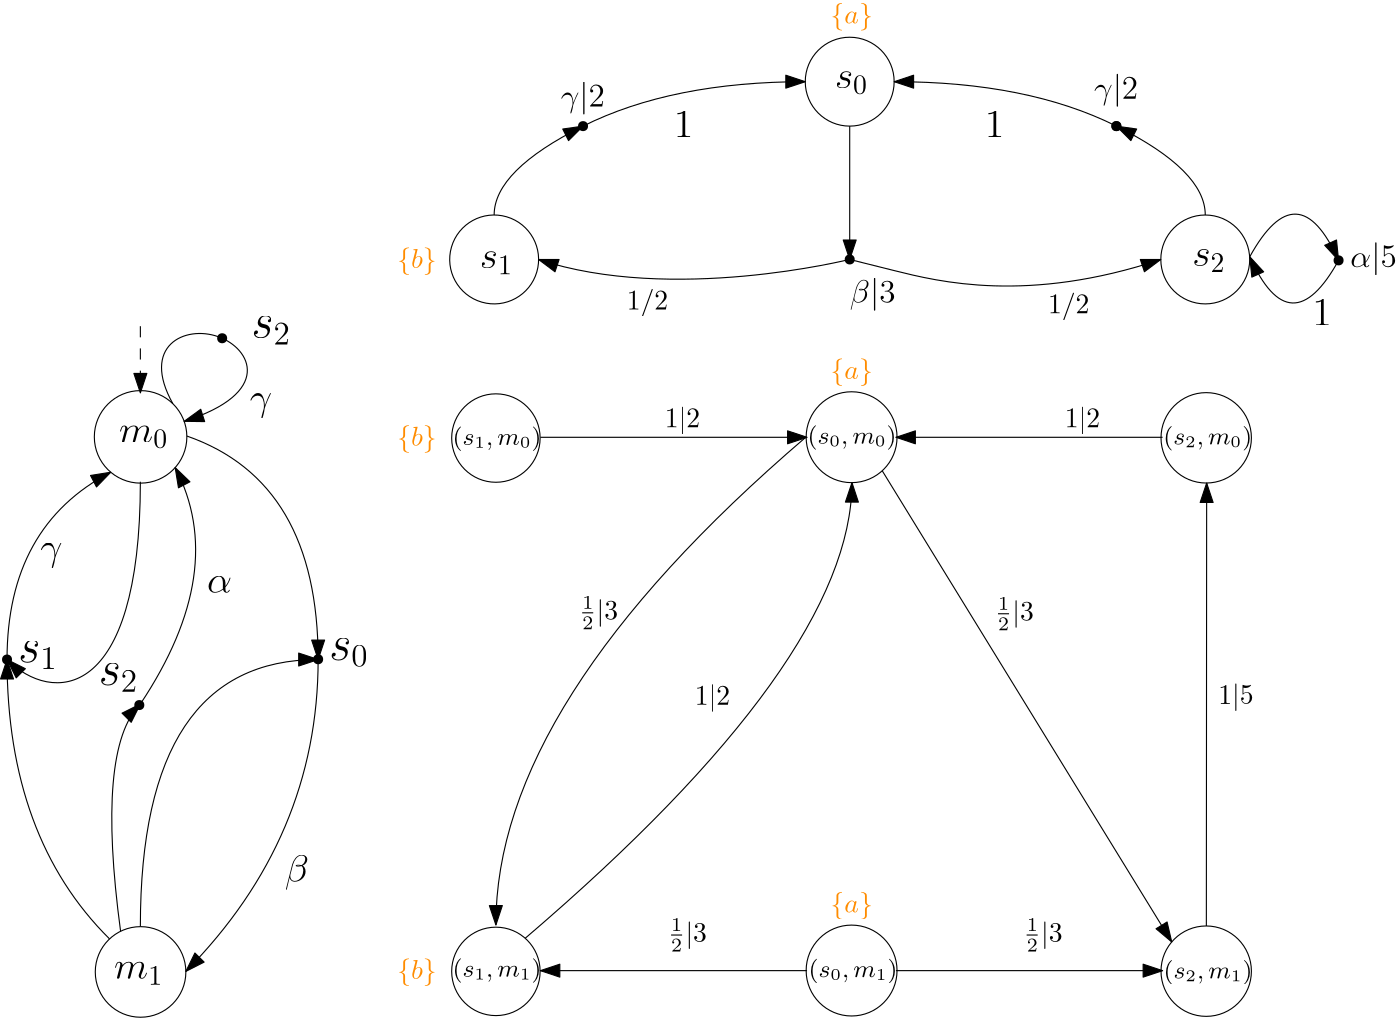 <?xml version="1.0"?>
<!DOCTYPE ipe SYSTEM "ipe.dtd">
<ipe version="70206" creator="Ipe 7.2.6">
<info created="D:20161207175547" modified="D:20180305164054"/>
<ipestyle name="basic">
<symbol name="arrow/arc(spx)">
<path stroke="sym-stroke" fill="sym-stroke" pen="sym-pen">
0 0 m
-1 0.333 l
-1 -0.333 l
h
</path>
</symbol>
<symbol name="arrow/farc(spx)">
<path stroke="sym-stroke" fill="white" pen="sym-pen">
0 0 m
-1 0.333 l
-1 -0.333 l
h
</path>
</symbol>
<symbol name="arrow/ptarc(spx)">
<path stroke="sym-stroke" fill="sym-stroke" pen="sym-pen">
0 0 m
-1 0.333 l
-0.8 0 l
-1 -0.333 l
h
</path>
</symbol>
<symbol name="arrow/fptarc(spx)">
<path stroke="sym-stroke" fill="white" pen="sym-pen">
0 0 m
-1 0.333 l
-0.8 0 l
-1 -0.333 l
h
</path>
</symbol>
<symbol name="mark/circle(sx)" transformations="translations">
<path fill="sym-stroke">
0.6 0 0 0.6 0 0 e
0.4 0 0 0.4 0 0 e
</path>
</symbol>
<symbol name="mark/disk(sx)" transformations="translations">
<path fill="sym-stroke">
0.6 0 0 0.6 0 0 e
</path>
</symbol>
<symbol name="mark/fdisk(sfx)" transformations="translations">
<group>
<path fill="sym-fill">
0.5 0 0 0.5 0 0 e
</path>
<path fill="sym-stroke" fillrule="eofill">
0.6 0 0 0.6 0 0 e
0.4 0 0 0.4 0 0 e
</path>
</group>
</symbol>
<symbol name="mark/box(sx)" transformations="translations">
<path fill="sym-stroke" fillrule="eofill">
-0.6 -0.6 m
0.6 -0.6 l
0.6 0.6 l
-0.6 0.6 l
h
-0.4 -0.4 m
0.4 -0.4 l
0.4 0.4 l
-0.4 0.4 l
h
</path>
</symbol>
<symbol name="mark/square(sx)" transformations="translations">
<path fill="sym-stroke">
-0.6 -0.6 m
0.6 -0.6 l
0.6 0.6 l
-0.6 0.6 l
h
</path>
</symbol>
<symbol name="mark/fsquare(sfx)" transformations="translations">
<group>
<path fill="sym-fill">
-0.5 -0.5 m
0.5 -0.5 l
0.5 0.5 l
-0.5 0.5 l
h
</path>
<path fill="sym-stroke" fillrule="eofill">
-0.6 -0.6 m
0.6 -0.6 l
0.6 0.6 l
-0.6 0.6 l
h
-0.4 -0.4 m
0.4 -0.4 l
0.4 0.4 l
-0.4 0.4 l
h
</path>
</group>
</symbol>
<symbol name="mark/cross(sx)" transformations="translations">
<group>
<path fill="sym-stroke">
-0.43 -0.57 m
0.57 0.43 l
0.43 0.57 l
-0.57 -0.43 l
h
</path>
<path fill="sym-stroke">
-0.43 0.57 m
0.57 -0.43 l
0.43 -0.57 l
-0.57 0.43 l
h
</path>
</group>
</symbol>
<symbol name="arrow/fnormal(spx)">
<path stroke="sym-stroke" fill="white" pen="sym-pen">
0 0 m
-1 0.333 l
-1 -0.333 l
h
</path>
</symbol>
<symbol name="arrow/pointed(spx)">
<path stroke="sym-stroke" fill="sym-stroke" pen="sym-pen">
0 0 m
-1 0.333 l
-0.8 0 l
-1 -0.333 l
h
</path>
</symbol>
<symbol name="arrow/fpointed(spx)">
<path stroke="sym-stroke" fill="white" pen="sym-pen">
0 0 m
-1 0.333 l
-0.8 0 l
-1 -0.333 l
h
</path>
</symbol>
<symbol name="arrow/linear(spx)">
<path stroke="sym-stroke" pen="sym-pen">
-1 0.333 m
0 0 l
-1 -0.333 l
</path>
</symbol>
<symbol name="arrow/fdouble(spx)">
<path stroke="sym-stroke" fill="white" pen="sym-pen">
0 0 m
-1 0.333 l
-1 -0.333 l
h
-1 0 m
-2 0.333 l
-2 -0.333 l
h
</path>
</symbol>
<symbol name="arrow/double(spx)">
<path stroke="sym-stroke" fill="sym-stroke" pen="sym-pen">
0 0 m
-1 0.333 l
-1 -0.333 l
h
-1 0 m
-2 0.333 l
-2 -0.333 l
h
</path>
</symbol>
<pen name="heavier" value="0.8"/>
<pen name="fat" value="1.2"/>
<pen name="ultrafat" value="2"/>
<symbolsize name="large" value="5"/>
<symbolsize name="small" value="2"/>
<symbolsize name="tiny" value="1.1"/>
<arrowsize name="large" value="10"/>
<arrowsize name="small" value="5"/>
<arrowsize name="tiny" value="3"/>
<color name="red" value="1 0 0"/>
<color name="green" value="0 1 0"/>
<color name="blue" value="0 0 1"/>
<color name="yellow" value="1 1 0"/>
<color name="orange" value="1 0.647 0"/>
<color name="gold" value="1 0.843 0"/>
<color name="purple" value="0.627 0.125 0.941"/>
<color name="gray" value="0.745"/>
<color name="brown" value="0.647 0.165 0.165"/>
<color name="navy" value="0 0 0.502"/>
<color name="pink" value="1 0.753 0.796"/>
<color name="seagreen" value="0.18 0.545 0.341"/>
<color name="turquoise" value="0.251 0.878 0.816"/>
<color name="violet" value="0.933 0.51 0.933"/>
<color name="darkblue" value="0 0 0.545"/>
<color name="darkcyan" value="0 0.545 0.545"/>
<color name="darkgray" value="0.663"/>
<color name="darkgreen" value="0 0.392 0"/>
<color name="darkmagenta" value="0.545 0 0.545"/>
<color name="darkorange" value="1 0.549 0"/>
<color name="darkred" value="0.545 0 0"/>
<color name="lightblue" value="0.678 0.847 0.902"/>
<color name="lightcyan" value="0.878 1 1"/>
<color name="lightgray" value="0.827"/>
<color name="lightgreen" value="0.565 0.933 0.565"/>
<color name="lightyellow" value="1 1 0.878"/>
<dashstyle name="dashed" value="[4] 0"/>
<dashstyle name="dotted" value="[1 3] 0"/>
<dashstyle name="dash dotted" value="[4 2 1 2] 0"/>
<dashstyle name="dash dot dotted" value="[4 2 1 2 1 2] 0"/>
<textsize name="large" value="\large"/>
<textsize name="Large" value="\Large"/>
<textsize name="LARGE" value="\LARGE"/>
<textsize name="huge" value="\huge"/>
<textsize name="Huge" value="\Huge"/>
<textsize name="small" value="\small"/>
<textsize name="footnote" value="\footnotesize"/>
<textsize name="tiny" value="\tiny"/>
<textstyle name="center" begin="\begin{center}" end="\end{center}"/>
<textstyle name="itemize" begin="\begin{itemize}" end="\end{itemize}"/>
<textstyle name="item" begin="\begin{itemize}\item{}" end="\end{itemize}"/>
<gridsize name="4 pts" value="4"/>
<gridsize name="8 pts (~3 mm)" value="8"/>
<gridsize name="16 pts (~6 mm)" value="16"/>
<gridsize name="32 pts (~12 mm)" value="32"/>
<gridsize name="10 pts (~3.5 mm)" value="10"/>
<gridsize name="20 pts (~7 mm)" value="20"/>
<gridsize name="14 pts (~5 mm)" value="14"/>
<gridsize name="28 pts (~10 mm)" value="28"/>
<gridsize name="56 pts (~20 mm)" value="56"/>
<anglesize name="90 deg" value="90"/>
<anglesize name="60 deg" value="60"/>
<anglesize name="45 deg" value="45"/>
<anglesize name="30 deg" value="30"/>
<anglesize name="22.5 deg" value="22.5"/>
<opacity name="10%" value="0.1"/>
<opacity name="30%" value="0.3"/>
<opacity name="50%" value="0.5"/>
<opacity name="75%" value="0.75"/>
<tiling name="falling" angle="-60" step="4" width="1"/>
<tiling name="rising" angle="30" step="4" width="1"/>
</ipestyle>
<page>
<layer name="alpha"/>
<view layers="alpha" active="alpha"/>
<path layer="alpha" matrix="1 0 0 1 95.3637 64.03" stroke="black">
16 0 0 16 224 736 e
</path>
<path matrix="0.960141 -0.279517 0.279517 0.960141 -88.6453 117.649" stroke="black">
16 0 0 16 96 672 e
</path>
<path matrix="1 0 0 1 95.3637 64.03" stroke="black">
16 0 0 16 352 672 e
</path>
<text matrix="1 0 0 1 89.9497 61.6289" transformations="translations" pos="224 736" stroke="black" type="label" width="12.096" height="6.179" depth="2.15" valign="baseline" size="Large" style="math">s_0</text>
<text matrix="1 0 0 1 90.6403 61.6743" transformations="translations" pos="352 672" stroke="black" type="label" width="12.096" height="6.179" depth="2.15" valign="baseline" size="Large" style="math">s_2</text>
<text matrix="1 0 0 1 90.1179 60.8841" transformations="translations" pos="96 672" stroke="black" type="label" width="12.096" height="6.179" depth="2.15" valign="baseline" size="Large" style="math">s_1</text>
<path matrix="1 0 0 1 95.3637 64.03" stroke="black" rarrow="normal/normal">
224 672 m
224 720 l
224 720 l
</path>
<use matrix="1 0 0 1 95.3637 64.03" name="mark/disk(sx)" pos="224 672" size="normal" stroke="black"/>
<path matrix="1 0 0 1 95.3637 64.03" stroke="black" rarrow="normal/normal">
336 672 m
288 656
224 672
224 672
224 672 c
</path>
<path matrix="1 0.00031801 -0.00031801 1 95.5749 63.9766" stroke="black" rarrow="normal/normal">
112 672 m
160 656
224 672
224 672 c
</path>
<path matrix="1 0 0 1 95.3637 64.03" stroke="black" rarrow="normal/normal">
208 736 m
160 736
128 720 c
</path>
<use matrix="1 0 0 1 95.3637 64.03" name="mark/disk(sx)" pos="128 720" size="normal" stroke="black"/>
<path matrix="1 0 0 1 95.3637 64.03" stroke="black" rarrow="normal/normal">
128 720 m
96 704
96 688 c
</path>
<path matrix="1 0 0 1 95.3637 64.03" stroke="black" rarrow="normal/normal">
240 736 m
288 736
320 720 c
</path>
<use matrix="1 0 0 1 95.3637 64.03" name="mark/disk(sx)" pos="320 720" size="normal" stroke="black"/>
<use matrix="1 0 0 1 95.3637 64.03" name="mark/disk(sx)" pos="320 720" size="normal" stroke="black"/>
<path matrix="1 0 0 1 95.3637 64.03" stroke="black" rarrow="normal/normal">
320 720 m
352 704
352 688 c
</path>
<use matrix="-0.999162 0.0409276 -0.0409276 -0.999162 570.82 1405.17" name="mark/disk(sx)" pos="48 672" size="normal" stroke="black"/>
<path matrix="-0.999162 0.0409276 -0.0409276 -0.999162 570.82 1405.17" stroke="black" rarrow="normal/normal">
80 672 m
64 704
48 672 c
</path>
<path matrix="-0.999162 0.0409276 -0.0409276 -0.999162 570.82 1405.17" stroke="black" rarrow="normal/normal">
48 672 m
64 640
80 672 c
</path>
<text matrix="1 0 0 1 95.3637 48.488" transformations="translations" pos="224 672" stroke="black" type="label" width="16.445" height="8.965" depth="2.99" valign="baseline" size="large" style="math">\beta|3</text>
<text matrix="1 0 0 1 87.2967 73.854" transformations="translations" pos="320 720" stroke="black" type="label" width="15.896" height="8.965" depth="2.99" valign="baseline" size="large" style="math">\gamma|2</text>
<text matrix="1 0 0 1 87.2967 71.064" transformations="translations" pos="128 720" stroke="black" type="label" width="15.896" height="8.965" depth="2.99" valign="baseline" size="large" style="math">\gamma|2</text>
<text matrix="-0.999162 0.0409276 -0.0409276 -0.999162 575.06 1402.69" transformations="translations" pos="48 672" stroke="black" type="label" width="16.696" height="8.965" depth="2.99" valign="baseline" size="large" style="math">\alpha|5</text>
<text matrix="1 0 0 1 102.725 76.6831" transformations="translations" pos="288 640" stroke="black" type="label" width="14.944" height="7.473" depth="2.49" valign="baseline">1/2</text>
<text matrix="1 0 0 1 79.0722 78.0226" transformations="translations" pos="160 640" stroke="black" type="label" width="14.944" height="7.473" depth="2.49" valign="baseline">1/2</text>
<path matrix="1 0 0 1 32.1737 -0.566123" stroke="black">
16.6541 0 0 16.6541 31.9073 672.727 e
</path>
<path matrix="1 0 0 1 32.1737 -0.566123" stroke="black">
16.3058 0 0 16.3058 31.8992 480.102 e
</path>
<text matrix="1 0 0 1 -7.74792 -1.98643" transformations="translations" pos="64.081 672.161" stroke="black" type="label" width="17.767" height="6.179" depth="2.15" valign="baseline" size="Large" style="math">m_0</text>
<text matrix="1 0 0 1 -4.76166 -1.21848" transformations="translations" pos="59.3112 478.317" stroke="black" type="label" width="17.767" height="6.179" depth="2.15" valign="baseline" size="Large" style="math">m_1</text>
<path stroke="black">
16.3591 0 0 16.3591 320.042 672.039 e
</path>
<text matrix="1 0 0 1 -15.8339 -2.32152" transformations="translations" pos="320.042 672.039" stroke="black" type="label" width="31.977" height="6.726" depth="2.24" valign="baseline" size="small" style="math">(s_0, m_0)</text>
<path stroke="black">
15.9178 0 0 15.9178 191.993 479.735 e
</path>
<path matrix="1 0 0 1 0.12232 0.843732" stroke="black">
16.2708 0 0 16.2708 447.58 478.971 e
</path>
<text matrix="1 0 0 1 -15.5936 -1.91837" transformations="translations" pos="191.993 479.735" stroke="black" type="label" width="31.977" height="6.726" depth="2.24" valign="baseline" size="small" style="math">(s_1, m_1)</text>
<text matrix="1 0 0 1 -15.3581 -2.63118" transformations="translations" pos="447.702 479.815" stroke="black" type="label" width="31.977" height="6.726" depth="2.24" valign="baseline" size="small" style="math">(s_2, m_1)</text>
<path stroke="black" rarrow="normal/normal">
191.995 496.423 m
191.774 576.365
303.494 671.98 c
</path>
<text matrix="1 0 0 1 0 -4.95" transformations="translations" pos="221.86 611.277" stroke="black" type="label" width="14.111" height="8.422" depth="3.43" valign="baseline" style="math">\frac{1}{2}|3</text>
<text matrix="1 0 0 1 -51.8045 5.23949" transformations="translations" pos="423.364 600.746" stroke="black" type="label" width="14.111" height="8.422" depth="3.43" valign="baseline" style="math">\frac{1}{2}|3</text>
<path stroke="black" dash="dashed" arrow="normal/normal">
64 712 m
64 688 l
</path>
<path stroke="black" arrow="normal/normal">
52.9066 491.418 m
16 528
16 592 c
</path>
<use name="mark/disk(sx)" pos="16 592" size="normal" stroke="black"/>
<path stroke="black" arrow="normal/normal">
16 592 m
16 640
53.3419 659.432 c
</path>
<text matrix="1 0 0 1 4.00138 -0.781859" transformations="translations" pos="16 592" stroke="black" type="label" width="14.291" height="7.415" depth="2.58" valign="baseline" size="LARGE" style="math">s_1</text>
<path stroke="black" arrow="normal/normal">
128 592 m
128 528
80.3775 479.734 c
</path>
<use name="mark/disk(sx)" pos="128 592.1" size="normal" stroke="black"/>
<text transformations="translations" pos="132 592" stroke="black" type="label" width="14.291" height="7.415" depth="2.58" valign="baseline" size="LARGE" style="math">s_0</text>
<path stroke="black" arrow="normal/normal">
80.7324 672.463 m
128 656
128 592 c
</path>
<text transformations="translations" pos="116 512" stroke="black" type="label" width="8.726" height="9.962" depth="2.79" valign="baseline" size="Large" style="math">\beta</text>
<text matrix="1 0 0 1 -4 8" transformations="translations" pos="32 620" stroke="black" type="label" width="8.067" height="6.176" depth="2.79" valign="baseline" size="Large" style="math">\gamma</text>
<text matrix="-0.999162 0.0409276 -0.0409276 -0.999162 672.725 1461.25" transformations="translations" pos="156 756" stroke="black" type="label" width="7.024" height="9.245" depth="0" valign="baseline" size="Large" style="math">1</text>
<text matrix="1 0 0 1 100 24" transformations="translations" pos="156 756" stroke="black" type="label" width="7.024" height="9.245" depth="0" valign="baseline" size="Large" style="math">1</text>
<text matrix="1 0 0 1 212 24" transformations="translations" pos="156 756" stroke="black" type="label" width="7.024" height="9.245" depth="0" valign="baseline" size="Large" style="math">1</text>
<path stroke="black" arrow="normal/normal">
64 496 m
64 592
128 592 c
</path>
<path stroke="black" arrow="normal/normal">
64 656 m
64 576
32 576
16 592 c
</path>
<path stroke="black" arrow="normal/normal">
75.6993 684.093 m
64 704.961
96 720
112 688
79.766 677.759 c
</path>
<use name="mark/disk(sx)" pos="93.4462 707.664" size="normal" stroke="black"/>
<text transformations="translations" pos="104 708" stroke="black" type="label" width="14.291" height="7.415" depth="2.58" valign="baseline" size="LARGE" style="math">s_2</text>
<text matrix="1 0 0 1 55.3637 9.853" transformations="translations" pos="48 672" stroke="black" type="label" width="8.067" height="6.176" depth="2.79" valign="baseline" size="Large" style="math">\gamma</text>
<path matrix="1 0 0 1 0 -192" stroke="black">
16.3591 0 0 16.3591 320.042 672.039 e
</path>
<text matrix="1 0 0 1 -15.4814 -194.372" transformations="translations" pos="320.042 672.039" stroke="black" type="label" width="31.977" height="6.726" depth="2.24" valign="baseline" size="small" style="math">(s_0, m_1)</text>
<path stroke="black" arrow="normal/normal">
304 480 m
208 480 l
</path>
<path stroke="black" arrow="normal/normal">
336 480 m
432 480 l
</path>
<text matrix="1 0 0 1 32 -120.95" transformations="translations" pos="221.86 611.277" stroke="black" type="label" width="14.111" height="8.422" depth="3.43" valign="baseline" style="math">\frac{1}{2} | 3</text>
<text matrix="1 0 0 1 160 -120.95" transformations="translations" pos="221.86 611.277" stroke="black" type="label" width="14.111" height="8.422" depth="3.43" valign="baseline" style="math">\frac{1}{2} | 3</text>
<path matrix="1 0 0 1 0 192" stroke="black">
15.9178 0 0 15.9178 191.993 479.735 e
</path>
<path matrix="1 0 0 1 0.12232 192.844" stroke="black">
16.2708 0 0 16.2708 447.58 478.971 e
</path>
<text matrix="1 0 0 1 -15.5936 189.506" transformations="translations" pos="191.993 479.735" stroke="black" type="label" width="31.977" height="6.726" depth="2.24" valign="baseline" size="small" style="math">(s_1, m_0)</text>
<text matrix="1 0 0 1 -15.4514 189.572" transformations="translations" pos="447.702 479.815" stroke="black" type="label" width="31.977" height="6.726" depth="2.24" valign="baseline" size="small" style="math">(s_2, m_0)</text>
<path stroke="black" arrow="normal/normal">
208 672 m
304 672 l
</path>
<text matrix="1 0 0 1 -103.024 122.755" transformations="translations" pos="355.798 552.893" stroke="black" type="label" width="12.73" height="7.473" depth="2.49" valign="baseline" style="math">1|2</text>
<path stroke="black" arrow="normal/normal">
432 672 m
336 672 l
</path>
<text matrix="1 0 0 1 40.976 122.755" transformations="translations" pos="355.798 552.893" stroke="black" type="label" width="12.73" height="7.473" depth="2.49" valign="baseline" style="math">1|2</text>
<path stroke="black" arrow="normal/normal">
202.541 491.657 m
320 592
320.176 655.68 c
</path>
<text matrix="1 0 0 1 -92.223 22.815" transformations="translations" pos="355.798 552.893" stroke="black" type="label" width="12.73" height="7.473" depth="2.49" valign="baseline" style="math">1|2</text>
<text matrix="1 0 0 1 -28 4" transformations="translations" pos="340.441 816.961" stroke="darkorange" type="label" width="15.229" height="7.473" depth="2.49" valign="baseline" style="math">\{a\}</text>
<text matrix="1 0 0 1 -184 -84" transformations="translations" pos="340.441 816.961" stroke="darkorange" type="label" width="14.238" height="7.473" depth="2.49" valign="baseline" style="math">\{b\}</text>
<text matrix="1 0 0 1 -28 -124" transformations="translations" pos="340.441 816.961" stroke="darkorange" type="label" width="15.229" height="7.473" depth="2.49" valign="baseline" style="math">\{a\}</text>
<text matrix="1 0 0 1 -184 -148" transformations="translations" pos="340.441 816.961" stroke="darkorange" type="label" width="14.238" height="7.473" depth="2.49" valign="baseline" style="math">\{b\}</text>
<text matrix="1 0 0 1 -28 -316" transformations="translations" pos="340.441 816.961" stroke="darkorange" type="label" width="15.229" height="7.473" depth="2.49" valign="baseline" style="math">\{a\}</text>
<text matrix="1 0 0 1 -184 -340" transformations="translations" pos="340.441 816.961" stroke="darkorange" type="label" width="14.238" height="7.473" depth="2.49" valign="baseline" style="math">\{b\}</text>
<path stroke="black" arrow="normal/normal">
56.883 494.171 m
48 560
64 576 c
</path>
<path stroke="black" arrow="normal/normal">
64 576 m
96 624
76.5328 661.101 c
</path>
<use name="mark/disk(sx)" pos="63.6229 575.612" size="normal" stroke="black"/>
<text matrix="1 0 0 1 -23 -8.997" transformations="translations" pos="72 592" stroke="black" type="label" width="14.291" height="7.415" depth="2.58" valign="baseline" size="LARGE" style="math">s_2</text>
<text matrix="1 0 0 1 -4 168" transformations="translations" pos="92 448" stroke="black" type="label" width="9.026" height="6.177" depth="0" valign="baseline" size="Large" style="math">\alpha</text>
<text matrix="1 0 0 1 -28 128" transformations="translations" pos="480 448" stroke="black" type="label" width="12.73" height="7.473" depth="2.49" valign="baseline" style="math">1 | 5</text>
<path stroke="black" arrow="normal/normal">
331.069 659.955 m
435.293 490.339 l
</path>
<path stroke="black" arrow="normal/normal">
447.756 496.085 m
447.866 655.545 l
</path>
</page>
</ipe>
